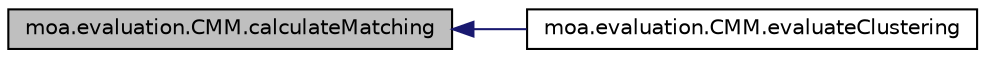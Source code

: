 digraph G
{
  edge [fontname="Helvetica",fontsize="10",labelfontname="Helvetica",labelfontsize="10"];
  node [fontname="Helvetica",fontsize="10",shape=record];
  rankdir=LR;
  Node1 [label="moa.evaluation.CMM.calculateMatching",height=0.2,width=0.4,color="black", fillcolor="grey75", style="filled" fontcolor="black"];
  Node1 -> Node2 [dir=back,color="midnightblue",fontsize="10",style="solid",fontname="Helvetica"];
  Node2 [label="moa.evaluation.CMM.evaluateClustering",height=0.2,width=0.4,color="black", fillcolor="white", style="filled",URL="$classmoa_1_1evaluation_1_1CMM.html#a10e5730f04b5d05fa6eedfbeb6a737a2"];
}
